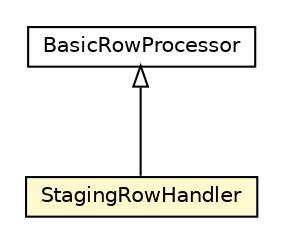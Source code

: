 #!/usr/local/bin/dot
#
# Class diagram 
# Generated by UMLGraph version R5_6-24-gf6e263 (http://www.umlgraph.org/)
#

digraph G {
	edge [fontname="Helvetica",fontsize=10,labelfontname="Helvetica",labelfontsize=10];
	node [fontname="Helvetica",fontsize=10,shape=plaintext];
	nodesep=0.25;
	ranksep=0.5;
	// nl.b3p.brmo.loader.util.StagingRowHandler
	c1800 [label=<<table title="nl.b3p.brmo.loader.util.StagingRowHandler" border="0" cellborder="1" cellspacing="0" cellpadding="2" port="p" bgcolor="lemonChiffon" href="./StagingRowHandler.html">
		<tr><td><table border="0" cellspacing="0" cellpadding="1">
<tr><td align="center" balign="center"> StagingRowHandler </td></tr>
		</table></td></tr>
		</table>>, URL="./StagingRowHandler.html", fontname="Helvetica", fontcolor="black", fontsize=10.0];
	//nl.b3p.brmo.loader.util.StagingRowHandler extends org.apache.commons.dbutils.BasicRowProcessor
	c1823:p -> c1800:p [dir=back,arrowtail=empty];
	// org.apache.commons.dbutils.BasicRowProcessor
	c1823 [label=<<table title="org.apache.commons.dbutils.BasicRowProcessor" border="0" cellborder="1" cellspacing="0" cellpadding="2" port="p">
		<tr><td><table border="0" cellspacing="0" cellpadding="1">
<tr><td align="center" balign="center"> BasicRowProcessor </td></tr>
		</table></td></tr>
		</table>>, URL="null", fontname="Helvetica", fontcolor="black", fontsize=10.0];
}

